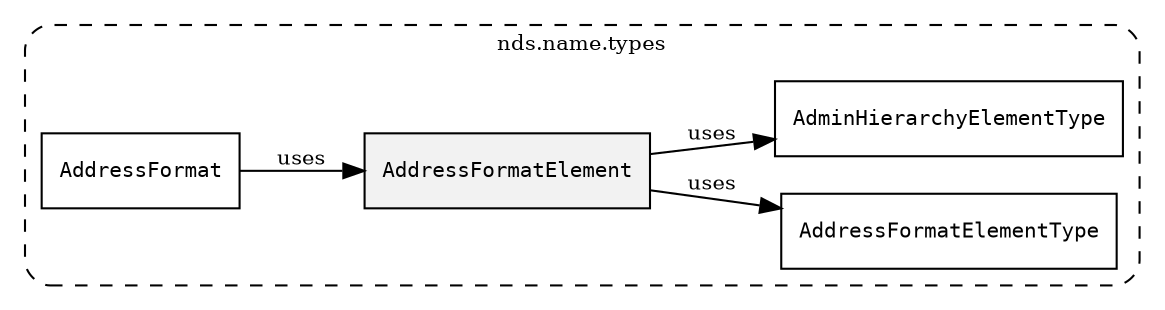 /**
 * This dot file creates symbol collaboration diagram for AddressFormatElement.
 */
digraph ZSERIO
{
    node [shape=box, fontsize=10];
    rankdir="LR";
    fontsize=10;
    tooltip="AddressFormatElement collaboration diagram";

    subgraph "cluster_nds.name.types"
    {
        style="dashed, rounded";
        label="nds.name.types";
        tooltip="Package nds.name.types";
        href="../../../content/packages/nds.name.types.html#Package-nds-name-types";
        target="_parent";

        "AddressFormatElement" [style="filled", fillcolor="#0000000D", target="_parent", label=<<font face="monospace"><table align="center" border="0" cellspacing="0" cellpadding="0"><tr><td href="../../../content/packages/nds.name.types.html#Structure-AddressFormatElement" title="Structure defined in nds.name.types">AddressFormatElement</td></tr></table></font>>];
        "AddressFormatElementType" [target="_parent", label=<<font face="monospace"><table align="center" border="0" cellspacing="0" cellpadding="0"><tr><td href="../../../content/packages/nds.name.types.html#Enum-AddressFormatElementType" title="Enum defined in nds.name.types">AddressFormatElementType</td></tr></table></font>>];
        "AdminHierarchyElementType" [target="_parent", label=<<font face="monospace"><table align="center" border="0" cellspacing="0" cellpadding="0"><tr><td href="../../../content/packages/nds.name.types.html#Enum-AdminHierarchyElementType" title="Enum defined in nds.name.types">AdminHierarchyElementType</td></tr></table></font>>];
        "AddressFormat" [target="_parent", label=<<font face="monospace"><table align="center" border="0" cellspacing="0" cellpadding="0"><tr><td href="../../../content/packages/nds.name.types.html#Structure-AddressFormat" title="Structure defined in nds.name.types">AddressFormat</td></tr></table></font>>];
    }

    "AddressFormatElement" -> "AddressFormatElementType" [label="uses", fontsize=10];
    "AddressFormatElement" -> "AdminHierarchyElementType" [label="uses", fontsize=10];
    "AddressFormat" -> "AddressFormatElement" [label="uses", fontsize=10];
}
